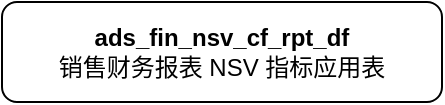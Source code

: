 <mxfile version="26.0.14">
  <diagram name="第 1 页" id="yCVcIyTOCZYH85aR5Unp">
    <mxGraphModel dx="1050" dy="652" grid="1" gridSize="10" guides="1" tooltips="1" connect="1" arrows="1" fold="1" page="1" pageScale="1" pageWidth="827" pageHeight="1169" math="0" shadow="0">
      <root>
        <mxCell id="0" />
        <mxCell id="1" parent="0" />
        <mxCell id="tR0_oq1lKLPy9Ii8GGcT-2" value="&lt;b&gt;ads_fin_nsv_cf_rpt_df&lt;/b&gt;&lt;div&gt;销售财务报表 NSV 指标应用表&lt;/div&gt;" style="rounded=1;whiteSpace=wrap;html=1;" vertex="1" parent="1">
          <mxGeometry x="80" y="60" width="220" height="50" as="geometry" />
        </mxCell>
      </root>
    </mxGraphModel>
  </diagram>
</mxfile>
